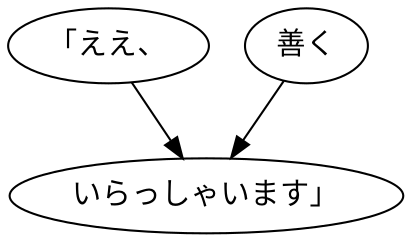 digraph graph3144 {
	node0 [label="「ええ、"];
	node1 [label="善く"];
	node2 [label="いらっしゃいます」"];
	node0 -> node2;
	node1 -> node2;
}
